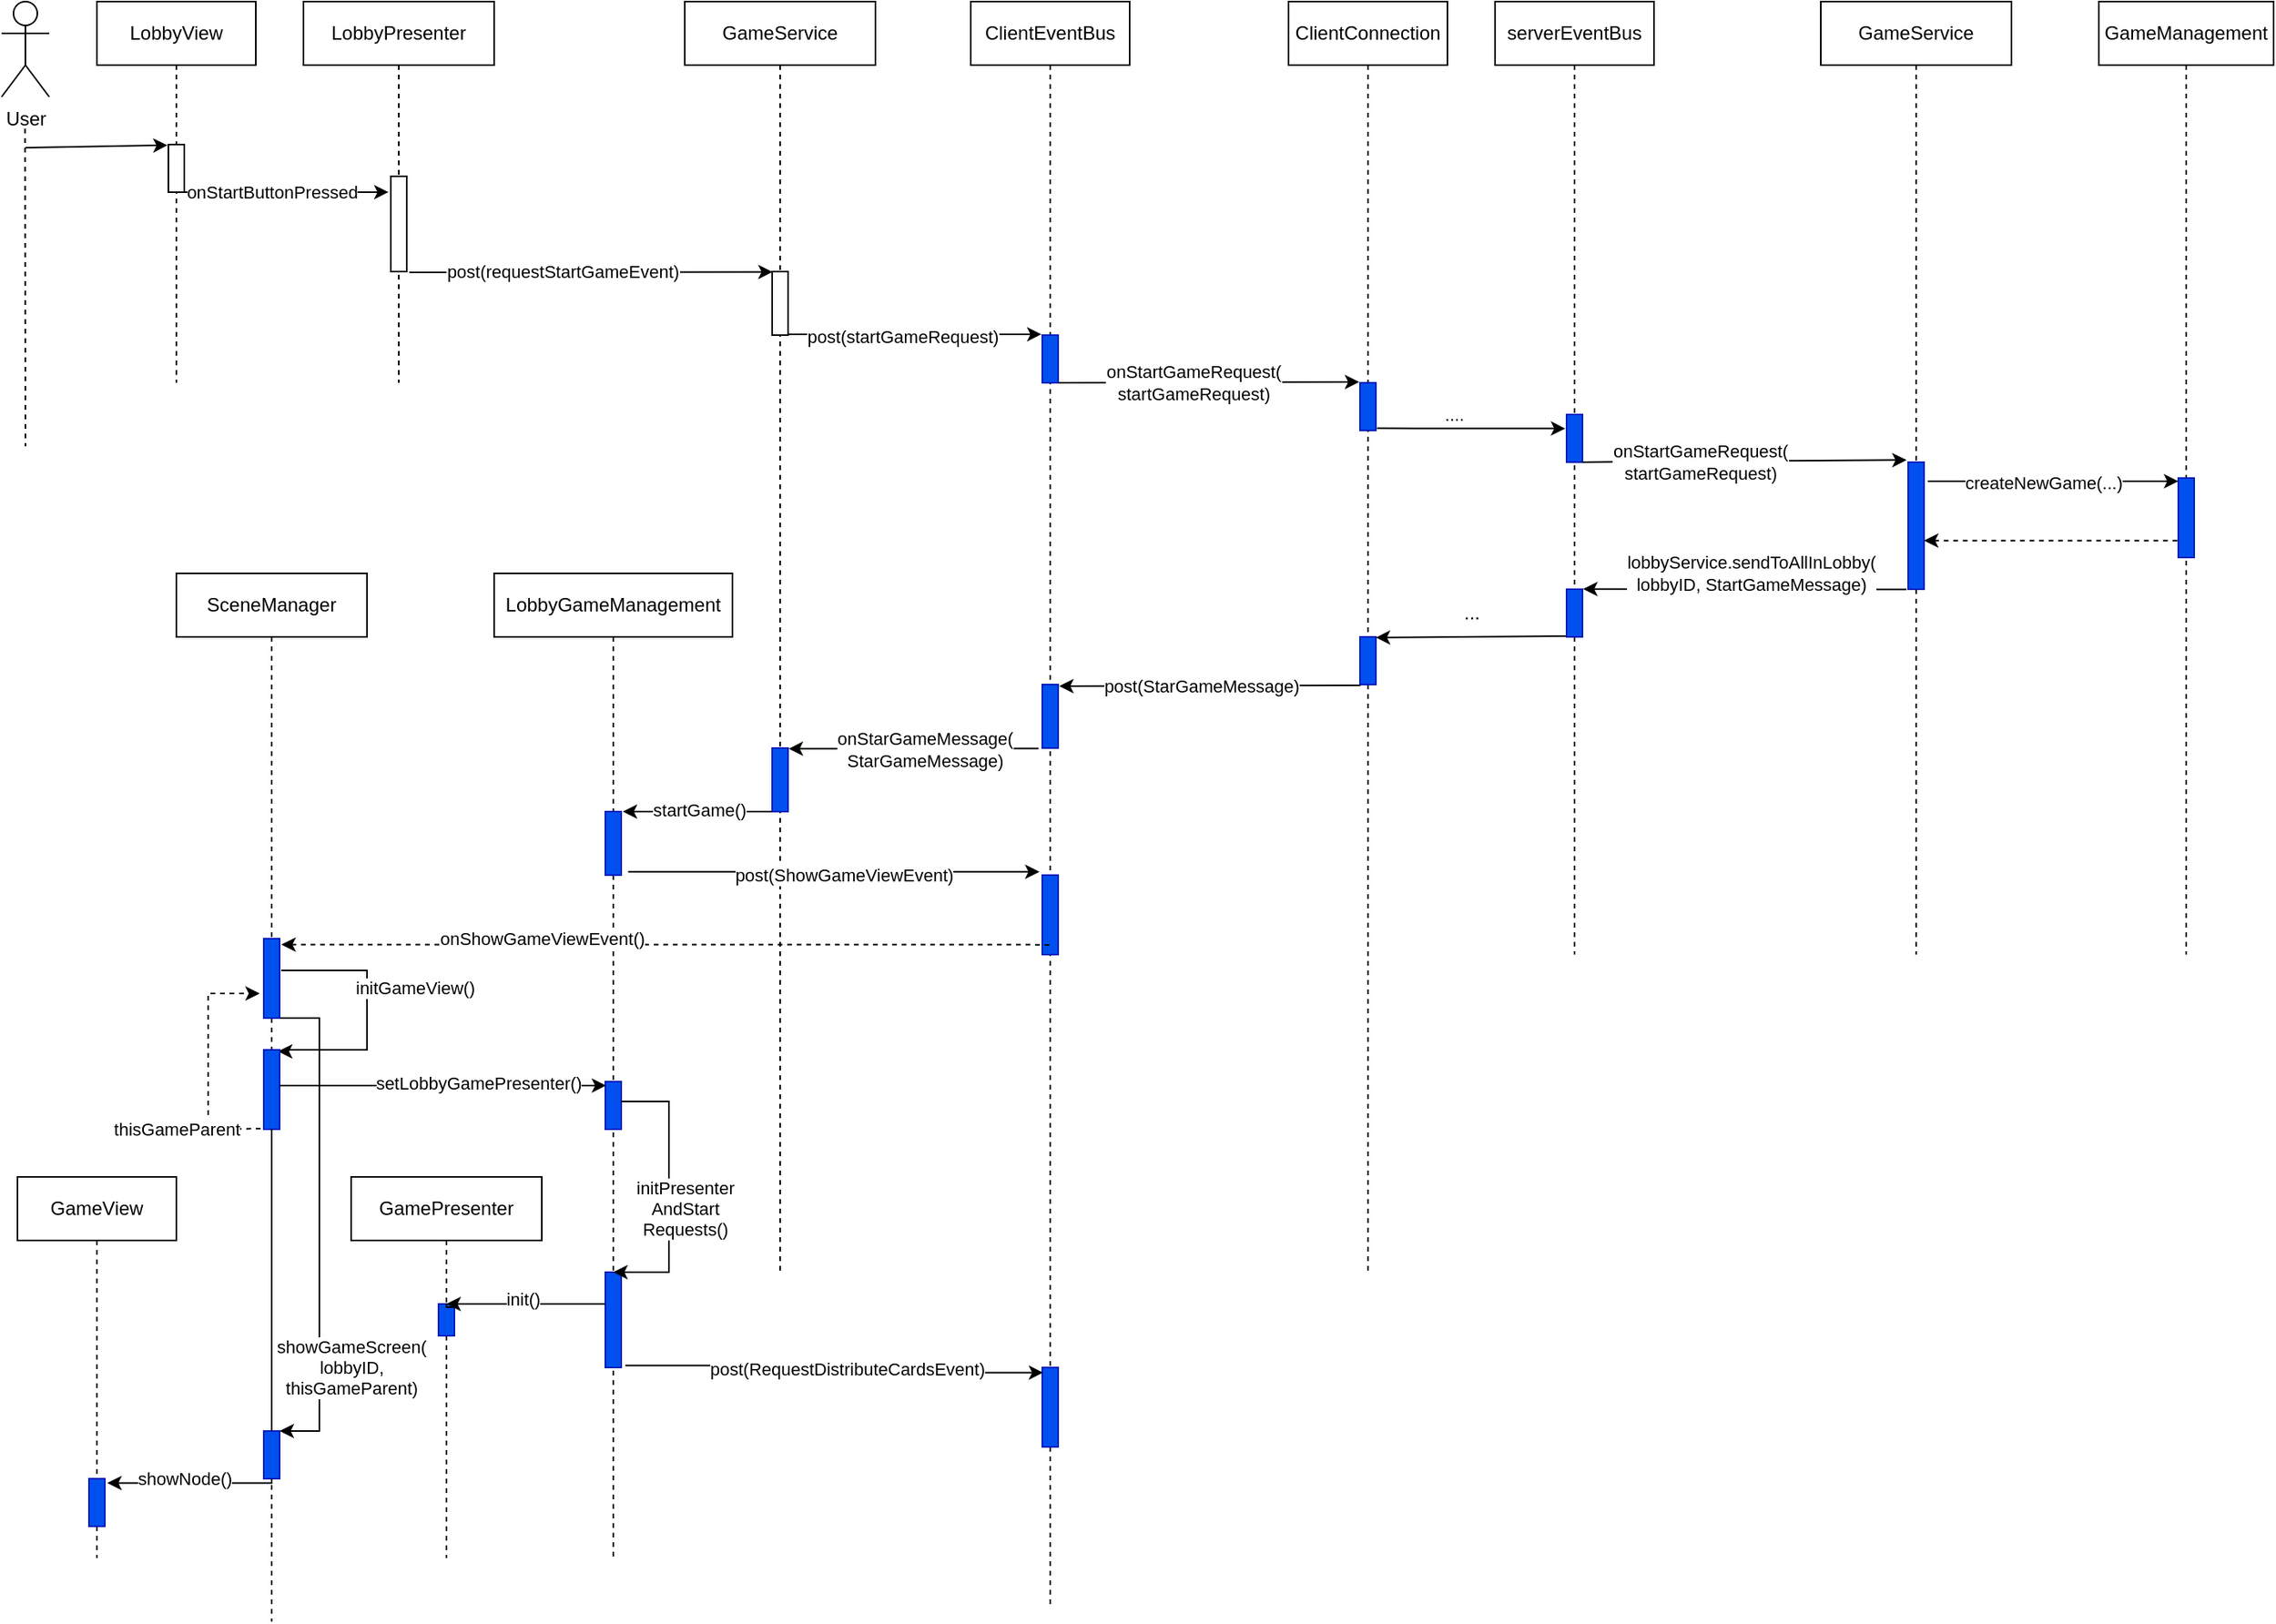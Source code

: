 <mxfile version="20.5.3" type="embed"><diagram id="Cefqmx0Oj_4-pc0AHTQd" name="Page-1"><mxGraphModel dx="610" dy="483" grid="1" gridSize="10" guides="1" tooltips="1" connect="1" arrows="1" fold="1" page="1" pageScale="1" pageWidth="850" pageHeight="1100" background="none" math="0" shadow="0"><root><mxCell id="0"/><mxCell id="1" parent="0"/><mxCell id="2" value="LobbyPresenter" style="shape=umlLifeline;perimeter=lifelinePerimeter;whiteSpace=wrap;html=1;container=1;collapsible=0;recursiveResize=0;outlineConnect=0;rounded=0;" parent="1" vertex="1"><mxGeometry x="200" y="80" width="120" height="240" as="geometry"/></mxCell><mxCell id="3" value="" style="html=1;points=[];perimeter=orthogonalPerimeter;rounded=0;" parent="2" vertex="1"><mxGeometry x="55" y="110" width="10" height="60" as="geometry"/></mxCell><mxCell id="4" value="LobbyView" style="shape=umlLifeline;perimeter=lifelinePerimeter;whiteSpace=wrap;html=1;container=1;collapsible=0;recursiveResize=0;outlineConnect=0;rounded=0;" parent="1" vertex="1"><mxGeometry x="70" y="80" width="100" height="240" as="geometry"/></mxCell><mxCell id="5" value="" style="html=1;points=[];perimeter=orthogonalPerimeter;rounded=0;" parent="4" vertex="1"><mxGeometry x="45" y="90" width="10" height="30" as="geometry"/></mxCell><mxCell id="6" value="ClientConnection" style="shape=umlLifeline;perimeter=lifelinePerimeter;whiteSpace=wrap;html=1;container=1;collapsible=0;recursiveResize=0;outlineConnect=0;rounded=0;" parent="1" vertex="1"><mxGeometry x="820" y="80" width="100" height="800" as="geometry"/></mxCell><mxCell id="50" value="" style="html=1;points=[];perimeter=orthogonalPerimeter;fillColor=#0050ef;fontColor=#ffffff;strokeColor=#001DBC;rounded=0;" parent="6" vertex="1"><mxGeometry x="45" y="240" width="10" height="30" as="geometry"/></mxCell><mxCell id="86" value="" style="html=1;points=[];perimeter=orthogonalPerimeter;fillColor=#0050ef;fontColor=#ffffff;strokeColor=#001DBC;rounded=0;" parent="6" vertex="1"><mxGeometry x="45" y="400" width="10" height="30" as="geometry"/></mxCell><mxCell id="8" value="ClientEventBus" style="shape=umlLifeline;perimeter=lifelinePerimeter;whiteSpace=wrap;html=1;container=1;collapsible=0;recursiveResize=0;outlineConnect=0;rounded=0;" parent="1" vertex="1"><mxGeometry x="620" y="80" width="100" height="1010" as="geometry"/></mxCell><mxCell id="9" value="" style="html=1;points=[];perimeter=orthogonalPerimeter;fillColor=#0050ef;fontColor=#ffffff;strokeColor=#001DBC;rounded=0;" parent="8" vertex="1"><mxGeometry x="45" y="210" width="10" height="30" as="geometry"/></mxCell><mxCell id="89" value="" style="html=1;points=[];perimeter=orthogonalPerimeter;fillColor=#0050ef;fontColor=#ffffff;strokeColor=#001DBC;rounded=0;" parent="8" vertex="1"><mxGeometry x="45" y="430" width="10" height="40" as="geometry"/></mxCell><mxCell id="125" value="" style="html=1;points=[];perimeter=orthogonalPerimeter;fillColor=#0050ef;fontColor=#ffffff;strokeColor=#001DBC;rounded=0;" vertex="1" parent="8"><mxGeometry x="45" y="550" width="10" height="50" as="geometry"/></mxCell><mxCell id="158" value="" style="html=1;points=[];perimeter=orthogonalPerimeter;fillColor=#0050ef;fontColor=#ffffff;strokeColor=#001DBC;rounded=0;" vertex="1" parent="8"><mxGeometry x="45" y="860" width="10" height="50" as="geometry"/></mxCell><mxCell id="14" value="&lt;span&gt;GameService&lt;/span&gt;" style="shape=umlLifeline;perimeter=lifelinePerimeter;whiteSpace=wrap;html=1;container=1;collapsible=0;recursiveResize=0;outlineConnect=0;rounded=0;" parent="1" vertex="1"><mxGeometry x="1155" y="80" width="120" height="600" as="geometry"/></mxCell><mxCell id="66" value="" style="html=1;points=[];perimeter=orthogonalPerimeter;fillColor=#0050ef;fontColor=#ffffff;strokeColor=#001DBC;rounded=0;" parent="14" vertex="1"><mxGeometry x="55" y="290" width="10" height="80" as="geometry"/></mxCell><mxCell id="16" value="serverEventBus" style="shape=umlLifeline;perimeter=lifelinePerimeter;whiteSpace=wrap;html=1;container=1;collapsible=0;recursiveResize=0;outlineConnect=0;rounded=0;" parent="1" vertex="1"><mxGeometry x="950" y="80" width="100" height="600" as="geometry"/></mxCell><mxCell id="63" value="" style="html=1;points=[];perimeter=orthogonalPerimeter;fillColor=#0050ef;fontColor=#ffffff;strokeColor=#001DBC;rounded=0;" parent="16" vertex="1"><mxGeometry x="45" y="260" width="10" height="30" as="geometry"/></mxCell><mxCell id="80" value="" style="html=1;points=[];perimeter=orthogonalPerimeter;fillColor=#0050ef;fontColor=#ffffff;strokeColor=#001DBC;rounded=0;" parent="16" vertex="1"><mxGeometry x="45" y="370" width="10" height="30" as="geometry"/></mxCell><mxCell id="38" value="" style="edgeStyle=none;html=1;dashed=1;endArrow=none;endFill=0;rounded=0;" parent="1" edge="1"><mxGeometry relative="1" as="geometry"><mxPoint x="24.76" y="160" as="sourcePoint"/><mxPoint x="25" y="360" as="targetPoint"/></mxGeometry></mxCell><mxCell id="39" style="edgeStyle=none;html=1;endArrow=classic;endFill=1;entryX=-0.052;entryY=0.015;entryDx=0;entryDy=0;entryPerimeter=0;rounded=0;" parent="1" target="5" edge="1"><mxGeometry relative="1" as="geometry"><mxPoint x="25" y="172" as="sourcePoint"/></mxGeometry></mxCell><mxCell id="19" value="User" style="shape=umlActor;verticalLabelPosition=bottom;verticalAlign=top;html=1;rounded=0;" parent="1" vertex="1"><mxGeometry x="10" y="80" width="30" height="60" as="geometry"/></mxCell><mxCell id="41" style="edgeStyle=none;html=1;endArrow=classic;endFill=1;entryX=-0.148;entryY=0.166;entryDx=0;entryDy=0;entryPerimeter=0;rounded=0;" parent="1" source="5" target="3" edge="1"><mxGeometry relative="1" as="geometry"><mxPoint x="120" y="190" as="sourcePoint"/><mxPoint x="280" y="190" as="targetPoint"/></mxGeometry></mxCell><mxCell id="42" value="onStartButtonPressed" style="edgeLabel;html=1;align=center;verticalAlign=middle;resizable=0;points=[];rounded=0;" parent="41" vertex="1" connectable="0"><mxGeometry x="-0.387" y="-2" relative="1" as="geometry"><mxPoint x="15" y="-2" as="offset"/></mxGeometry></mxCell><mxCell id="51" style="edgeStyle=none;html=1;endArrow=classic;endFill=1;entryX=-0.052;entryY=-0.017;entryDx=0;entryDy=0;entryPerimeter=0;exitX=1.019;exitY=0.998;exitDx=0;exitDy=0;exitPerimeter=0;rounded=0;" parent="1" source="9" target="50" edge="1"><mxGeometry relative="1" as="geometry"><mxPoint x="759.47" y="320.03" as="sourcePoint"/><mxPoint x="499.47" y="320.51" as="targetPoint"/></mxGeometry></mxCell><mxCell id="52" value="onStartGameRequest(&lt;br&gt;startGameRequest)" style="edgeLabel;html=1;align=center;verticalAlign=middle;resizable=0;points=[];rounded=0;" parent="51" vertex="1" connectable="0"><mxGeometry x="-0.387" y="-2" relative="1" as="geometry"><mxPoint x="27" y="-2" as="offset"/></mxGeometry></mxCell><mxCell id="67" style="edgeStyle=none;html=1;endArrow=classic;endFill=1;exitX=0.995;exitY=0.998;exitDx=0;exitDy=0;exitPerimeter=0;entryX=-0.1;entryY=-0.017;entryDx=0;entryDy=0;entryPerimeter=0;rounded=0;" parent="1" source="63" target="66" edge="1"><mxGeometry relative="1" as="geometry"><mxPoint x="1432.56" y="510" as="sourcePoint"/><mxPoint x="1717.61" y="509.56" as="targetPoint"/></mxGeometry></mxCell><mxCell id="68" value="onStartGameRequest(&lt;br&gt;startGameRequest)" style="edgeLabel;html=1;align=center;verticalAlign=middle;resizable=0;points=[];rounded=0;" parent="67" vertex="1" connectable="0"><mxGeometry x="-0.387" y="-2" relative="1" as="geometry"><mxPoint x="11" y="-2" as="offset"/></mxGeometry></mxCell><mxCell id="69" value="GameManagement" style="shape=umlLifeline;perimeter=lifelinePerimeter;whiteSpace=wrap;html=1;container=1;collapsible=0;recursiveResize=0;outlineConnect=0;rounded=0;" parent="1" vertex="1"><mxGeometry x="1330" y="80" width="110" height="600" as="geometry"/></mxCell><mxCell id="70" value="" style="html=1;points=[];perimeter=orthogonalPerimeter;fillColor=#0050ef;fontColor=#ffffff;strokeColor=#001DBC;rounded=0;" parent="69" vertex="1"><mxGeometry x="50" y="300" width="10" height="50" as="geometry"/></mxCell><mxCell id="71" style="edgeStyle=none;html=1;endArrow=classic;endFill=1;exitX=1.233;exitY=0.15;exitDx=0;exitDy=0;exitPerimeter=0;rounded=0;" parent="1" source="66" edge="1"><mxGeometry relative="1" as="geometry"><mxPoint x="1812.56" y="479" as="sourcePoint"/><mxPoint x="1380" y="382" as="targetPoint"/></mxGeometry></mxCell><mxCell id="72" value="createNewGame(...)" style="edgeLabel;html=1;align=center;verticalAlign=middle;resizable=0;points=[];rounded=0;" parent="71" vertex="1" connectable="0"><mxGeometry x="-0.387" y="-2" relative="1" as="geometry"><mxPoint x="24" y="-1" as="offset"/></mxGeometry></mxCell><mxCell id="81" style="edgeStyle=none;html=1;endArrow=classic;endFill=1;entryX=1.042;entryY=-0.004;entryDx=0;entryDy=0;entryPerimeter=0;exitX=-0.112;exitY=1.002;exitDx=0;exitDy=0;exitPerimeter=0;rounded=0;" parent="1" source="66" target="80" edge="1"><mxGeometry relative="1" as="geometry"><mxPoint x="1765.82" y="580.42" as="sourcePoint"/><mxPoint x="1607.56" y="580" as="targetPoint"/></mxGeometry></mxCell><mxCell id="82" value="lobbyService.sendToAllInLobby(&lt;br&gt;lobbyID, StartGameMessage)" style="edgeLabel;html=1;align=center;verticalAlign=middle;resizable=0;points=[];rounded=0;" parent="81" vertex="1" connectable="0"><mxGeometry x="-0.387" y="-2" relative="1" as="geometry"><mxPoint x="-36" y="-8" as="offset"/></mxGeometry></mxCell><mxCell id="87" style="edgeStyle=none;html=1;endArrow=classic;endFill=1;entryX=0.995;entryY=0.014;entryDx=0;entryDy=0;entryPerimeter=0;exitX=-0.042;exitY=0.984;exitDx=0;exitDy=0;exitPerimeter=0;rounded=0;" parent="1" target="86" edge="1" source="80"><mxGeometry relative="1" as="geometry"><mxPoint x="1062.57" y="649.52" as="sourcePoint"/><mxPoint x="924.974" y="640" as="targetPoint"/><Array as="points"/></mxGeometry></mxCell><mxCell id="48" style="edgeStyle=none;html=1;endArrow=classic;endFill=1;entryX=-0.052;entryY=-0.017;entryDx=0;entryDy=0;entryPerimeter=0;rounded=0;" parent="1" source="106" target="9" edge="1"><mxGeometry relative="1" as="geometry"><mxPoint x="624.18" y="289.52" as="sourcePoint"/><mxPoint x="739.18" y="300" as="targetPoint"/></mxGeometry></mxCell><mxCell id="49" value="post(startGameRequest)" style="edgeLabel;html=1;align=center;verticalAlign=middle;resizable=0;points=[];rounded=0;" parent="48" vertex="1" connectable="0"><mxGeometry x="-0.387" y="-2" relative="1" as="geometry"><mxPoint x="26" y="-1" as="offset"/></mxGeometry></mxCell><mxCell id="106" value="GameService" style="shape=umlLifeline;perimeter=lifelinePerimeter;whiteSpace=wrap;html=1;container=1;collapsible=0;recursiveResize=0;outlineConnect=0;rounded=0;" parent="1" vertex="1"><mxGeometry x="440" y="80" width="120" height="800" as="geometry"/></mxCell><mxCell id="107" value="" style="html=1;points=[];perimeter=orthogonalPerimeter;rounded=0;" parent="106" vertex="1"><mxGeometry x="55" y="170" width="10" height="40" as="geometry"/></mxCell><mxCell id="119" value="" style="html=1;points=[];perimeter=orthogonalPerimeter;fillColor=#0050ef;fontColor=#ffffff;strokeColor=#001DBC;rounded=0;" vertex="1" parent="106"><mxGeometry x="55" y="470" width="10" height="40" as="geometry"/></mxCell><mxCell id="108" style="edgeStyle=none;html=1;endArrow=classic;endFill=1;entryX=0.029;entryY=0.005;entryDx=0;entryDy=0;entryPerimeter=0;rounded=0;exitX=1.167;exitY=1.008;exitDx=0;exitDy=0;exitPerimeter=0;" parent="1" source="3" target="107" edge="1"><mxGeometry relative="1" as="geometry"><mxPoint x="294.999" y="290" as="sourcePoint"/><mxPoint x="439.55" y="290" as="targetPoint"/></mxGeometry></mxCell><mxCell id="109" value="post(requestStartGameEvent)" style="edgeLabel;html=1;align=center;verticalAlign=middle;resizable=0;points=[];rounded=0;" parent="108" vertex="1" connectable="0"><mxGeometry x="-0.387" y="-2" relative="1" as="geometry"><mxPoint x="26" y="-3" as="offset"/></mxGeometry></mxCell><mxCell id="114" style="edgeStyle=orthogonalEdgeStyle;rounded=0;orthogonalLoop=1;jettySize=auto;html=1;entryX=-0.083;entryY=0.294;entryDx=0;entryDy=0;entryPerimeter=0;exitX=1.075;exitY=0.956;exitDx=0;exitDy=0;exitPerimeter=0;" parent="1" source="50" target="63" edge="1"><mxGeometry relative="1" as="geometry"/></mxCell><mxCell id="115" value="...." style="edgeLabel;html=1;align=center;verticalAlign=middle;resizable=0;points=[];" parent="114" vertex="1" connectable="0"><mxGeometry x="-0.751" y="-1" relative="1" as="geometry"><mxPoint x="33" y="-10" as="offset"/></mxGeometry></mxCell><mxCell id="116" style="edgeStyle=none;html=1;endArrow=none;endFill=0;rounded=0;startArrow=classic;startFill=1;dashed=1;entryX=0;entryY=0.787;entryDx=0;entryDy=0;entryPerimeter=0;" edge="1" parent="1" source="66" target="70"><mxGeometry relative="1" as="geometry"><mxPoint x="1573.09" y="560.86" as="sourcePoint"/><mxPoint x="1640" y="450" as="targetPoint"/><Array as="points"/></mxGeometry></mxCell><mxCell id="118" value="..." style="text;html=1;align=center;verticalAlign=middle;resizable=0;points=[];autosize=1;strokeColor=none;fillColor=none;" vertex="1" parent="1"><mxGeometry x="920" y="450" width="30" height="30" as="geometry"/></mxCell><mxCell id="92" style="edgeStyle=none;html=1;endArrow=classic;endFill=1;exitX=-0.231;exitY=1.007;exitDx=0;exitDy=0;exitPerimeter=0;rounded=0;entryX=1.038;entryY=0.01;entryDx=0;entryDy=0;entryPerimeter=0;" parent="1" target="119" edge="1" source="89"><mxGeometry relative="1" as="geometry"><mxPoint x="665.0" y="710.06" as="sourcePoint"/><mxPoint x="545" y="711" as="targetPoint"/><Array as="points"/></mxGeometry></mxCell><mxCell id="93" value="onStarGameMessage(&lt;br&gt;StarGameMessage)" style="edgeLabel;html=1;align=center;verticalAlign=middle;resizable=0;points=[];rounded=0;" parent="92" vertex="1" connectable="0"><mxGeometry x="-0.387" y="-2" relative="1" as="geometry"><mxPoint x="-24" y="2" as="offset"/></mxGeometry></mxCell><mxCell id="90" style="edgeStyle=none;html=1;endArrow=classic;endFill=1;exitX=0.03;exitY=1.018;exitDx=0;exitDy=0;exitPerimeter=0;rounded=0;entryX=1.065;entryY=0.025;entryDx=0;entryDy=0;entryPerimeter=0;" parent="1" source="86" edge="1" target="89"><mxGeometry relative="1" as="geometry"><mxPoint x="875" y="681" as="sourcePoint"/><mxPoint x="675" y="681" as="targetPoint"/><Array as="points"/></mxGeometry></mxCell><mxCell id="91" value="post(StarGameMessage)" style="edgeLabel;html=1;align=center;verticalAlign=middle;resizable=0;points=[];rounded=0;" parent="90" vertex="1" connectable="0"><mxGeometry x="-0.387" y="-2" relative="1" as="geometry"><mxPoint x="-43" y="2" as="offset"/></mxGeometry></mxCell><mxCell id="120" value="LobbyGameManagement" style="shape=umlLifeline;perimeter=lifelinePerimeter;whiteSpace=wrap;html=1;container=1;collapsible=0;recursiveResize=0;outlineConnect=0;rounded=0;" vertex="1" parent="1"><mxGeometry x="320" y="440" width="150" height="620" as="geometry"/></mxCell><mxCell id="122" value="" style="html=1;points=[];perimeter=orthogonalPerimeter;fillColor=#0050ef;fontColor=#ffffff;strokeColor=#001DBC;rounded=0;" vertex="1" parent="120"><mxGeometry x="70" y="150" width="10" height="40" as="geometry"/></mxCell><mxCell id="123" style="edgeStyle=none;html=1;endArrow=classic;endFill=1;exitX=-0.231;exitY=1.007;exitDx=0;exitDy=0;exitPerimeter=0;rounded=0;" edge="1" parent="120"><mxGeometry relative="1" as="geometry"><mxPoint x="175.0" y="150.0" as="sourcePoint"/><mxPoint x="81" y="150" as="targetPoint"/><Array as="points"/></mxGeometry></mxCell><mxCell id="124" value="startGame()" style="edgeLabel;html=1;align=center;verticalAlign=middle;resizable=0;points=[];rounded=0;" vertex="1" connectable="0" parent="123"><mxGeometry x="-0.387" y="-2" relative="1" as="geometry"><mxPoint x="-17" y="1" as="offset"/></mxGeometry></mxCell><mxCell id="146" value="" style="html=1;points=[];perimeter=orthogonalPerimeter;fillColor=#0050ef;fontColor=#ffffff;strokeColor=#001DBC;rounded=0;" vertex="1" parent="120"><mxGeometry x="70" y="320" width="10" height="30" as="geometry"/></mxCell><mxCell id="150" value="" style="html=1;points=[];perimeter=orthogonalPerimeter;fillColor=#0050ef;fontColor=#ffffff;strokeColor=#001DBC;rounded=0;" vertex="1" parent="120"><mxGeometry x="70" y="440" width="10" height="60" as="geometry"/></mxCell><mxCell id="151" style="edgeStyle=orthogonalEdgeStyle;rounded=0;orthogonalLoop=1;jettySize=auto;html=1;startArrow=none;startFill=0;endArrow=classic;endFill=1;" edge="1" parent="120"><mxGeometry relative="1" as="geometry"><mxPoint x="80" y="332.47" as="sourcePoint"/><mxPoint x="75" y="440" as="targetPoint"/><Array as="points"><mxPoint x="110" y="332"/><mxPoint x="110" y="440"/></Array></mxGeometry></mxCell><mxCell id="152" value="initPresenter&lt;br&gt;AndStart&lt;br&gt;Requests()" style="edgeLabel;html=1;align=center;verticalAlign=middle;resizable=0;points=[];" vertex="1" connectable="0" parent="151"><mxGeometry x="-0.176" y="-2" relative="1" as="geometry"><mxPoint x="12" y="26" as="offset"/></mxGeometry></mxCell><mxCell id="126" style="edgeStyle=orthogonalEdgeStyle;rounded=0;orthogonalLoop=1;jettySize=auto;html=1;entryX=-0.175;entryY=-0.042;entryDx=0;entryDy=0;entryPerimeter=0;startArrow=none;startFill=0;endArrow=classic;endFill=1;exitX=1.435;exitY=0.947;exitDx=0;exitDy=0;exitPerimeter=0;" edge="1" parent="1" source="122" target="125"><mxGeometry relative="1" as="geometry"/></mxCell><mxCell id="127" value="post(ShowGameViewEvent)" style="edgeLabel;html=1;align=center;verticalAlign=middle;resizable=0;points=[];" vertex="1" connectable="0" parent="126"><mxGeometry x="-0.11" relative="1" as="geometry"><mxPoint x="20" y="2" as="offset"/></mxGeometry></mxCell><mxCell id="128" value="SceneManager" style="shape=umlLifeline;perimeter=lifelinePerimeter;whiteSpace=wrap;html=1;container=1;collapsible=0;recursiveResize=0;outlineConnect=0;rounded=0;" vertex="1" parent="1"><mxGeometry x="120" y="440" width="120" height="660" as="geometry"/></mxCell><mxCell id="138" style="edgeStyle=orthogonalEdgeStyle;rounded=0;orthogonalLoop=1;jettySize=auto;html=1;entryX=0.9;entryY=0.02;entryDx=0;entryDy=0;entryPerimeter=0;startArrow=none;startFill=0;endArrow=classic;endFill=1;" edge="1" parent="128" target="136"><mxGeometry relative="1" as="geometry"><mxPoint x="66" y="250" as="sourcePoint"/><Array as="points"><mxPoint x="120" y="250"/><mxPoint x="120" y="300"/><mxPoint x="70" y="300"/></Array></mxGeometry></mxCell><mxCell id="142" value="initGameView()" style="edgeLabel;html=1;align=center;verticalAlign=middle;resizable=0;points=[];" vertex="1" connectable="0" parent="138"><mxGeometry x="-0.19" relative="1" as="geometry"><mxPoint x="30" as="offset"/></mxGeometry></mxCell><mxCell id="139" style="edgeStyle=orthogonalEdgeStyle;rounded=0;orthogonalLoop=1;jettySize=auto;html=1;startArrow=none;startFill=0;endArrow=classic;endFill=1;" edge="1" parent="128" source="130" target="137"><mxGeometry relative="1" as="geometry"><mxPoint x="60" y="540" as="targetPoint"/><Array as="points"><mxPoint x="90" y="280"/><mxPoint x="90" y="540"/></Array></mxGeometry></mxCell><mxCell id="145" value="showGameScreen(&lt;br&gt;lobbyID,&lt;br&gt;thisGameParent)" style="edgeLabel;html=1;align=center;verticalAlign=middle;resizable=0;points=[];" vertex="1" connectable="0" parent="139"><mxGeometry x="0.798" y="-1" relative="1" as="geometry"><mxPoint x="21" y="-34" as="offset"/></mxGeometry></mxCell><mxCell id="130" value="" style="html=1;points=[];perimeter=orthogonalPerimeter;fillColor=#0050ef;fontColor=#ffffff;strokeColor=#001DBC;rounded=0;" vertex="1" parent="128"><mxGeometry x="55" y="230" width="10" height="50" as="geometry"/></mxCell><mxCell id="141" style="edgeStyle=orthogonalEdgeStyle;rounded=0;orthogonalLoop=1;jettySize=auto;html=1;startArrow=none;startFill=0;endArrow=classic;endFill=1;exitX=0;exitY=0.99;exitDx=0;exitDy=0;exitPerimeter=0;entryX=-0.25;entryY=0.69;entryDx=0;entryDy=0;entryPerimeter=0;dashed=1;" edge="1" parent="128" source="136" target="130"><mxGeometry relative="1" as="geometry"><Array as="points"><mxPoint x="60" y="350"/><mxPoint x="20" y="350"/><mxPoint x="20" y="265"/></Array></mxGeometry></mxCell><mxCell id="161" value="thisGameParent" style="edgeLabel;html=1;align=center;verticalAlign=middle;resizable=0;points=[];" vertex="1" connectable="0" parent="141"><mxGeometry x="0.231" y="1" relative="1" as="geometry"><mxPoint x="-19" y="55" as="offset"/></mxGeometry></mxCell><mxCell id="136" value="" style="html=1;points=[];perimeter=orthogonalPerimeter;fillColor=#0050ef;fontColor=#ffffff;strokeColor=#001DBC;rounded=0;" vertex="1" parent="128"><mxGeometry x="55" y="300" width="10" height="50" as="geometry"/></mxCell><mxCell id="137" value="" style="html=1;points=[];perimeter=orthogonalPerimeter;fillColor=#0050ef;fontColor=#ffffff;strokeColor=#001DBC;rounded=0;" vertex="1" parent="128"><mxGeometry x="55" y="540" width="10" height="30" as="geometry"/></mxCell><mxCell id="147" value="" style="edgeStyle=orthogonalEdgeStyle;rounded=0;orthogonalLoop=1;jettySize=auto;html=1;startArrow=none;startFill=0;endArrow=none;endFill=1;" edge="1" parent="128" source="136" target="137"><mxGeometry relative="1" as="geometry"><mxPoint x="180" y="740" as="sourcePoint"/><mxPoint x="180" y="930" as="targetPoint"/></mxGeometry></mxCell><mxCell id="132" style="edgeStyle=orthogonalEdgeStyle;rounded=0;orthogonalLoop=1;jettySize=auto;html=1;startArrow=classic;startFill=1;endArrow=none;endFill=0;exitX=1.109;exitY=0.074;exitDx=0;exitDy=0;exitPerimeter=0;dashed=1;" edge="1" parent="1" source="130"><mxGeometry relative="1" as="geometry"><mxPoint x="360.0" y="719.13" as="sourcePoint"/><mxPoint x="670" y="674" as="targetPoint"/><Array as="points"><mxPoint x="650" y="674"/><mxPoint x="668" y="674"/></Array></mxGeometry></mxCell><mxCell id="135" value="onShowGameViewEvent()" style="edgeLabel;html=1;align=center;verticalAlign=middle;resizable=0;points=[];" vertex="1" connectable="0" parent="132"><mxGeometry x="0.206" y="3" relative="1" as="geometry"><mxPoint x="-128" y="-1" as="offset"/></mxGeometry></mxCell><mxCell id="148" style="edgeStyle=orthogonalEdgeStyle;rounded=0;orthogonalLoop=1;jettySize=auto;html=1;entryX=0.05;entryY=0.083;entryDx=0;entryDy=0;entryPerimeter=0;startArrow=none;startFill=0;endArrow=classic;endFill=1;" edge="1" parent="1" source="136" target="146"><mxGeometry relative="1" as="geometry"><Array as="points"><mxPoint x="370" y="762"/></Array></mxGeometry></mxCell><mxCell id="149" value="setLobbyGamePresenter()" style="edgeLabel;html=1;align=center;verticalAlign=middle;resizable=0;points=[];" vertex="1" connectable="0" parent="148"><mxGeometry x="0.059" relative="1" as="geometry"><mxPoint x="16" y="-2" as="offset"/></mxGeometry></mxCell><mxCell id="153" value="GamePresenter" style="shape=umlLifeline;perimeter=lifelinePerimeter;whiteSpace=wrap;html=1;container=1;collapsible=0;recursiveResize=0;outlineConnect=0;rounded=0;" vertex="1" parent="1"><mxGeometry x="230" y="820" width="120" height="240" as="geometry"/></mxCell><mxCell id="155" value="" style="html=1;points=[];perimeter=orthogonalPerimeter;fillColor=#0050ef;fontColor=#ffffff;strokeColor=#001DBC;rounded=0;" vertex="1" parent="153"><mxGeometry x="55" y="80" width="10" height="20" as="geometry"/></mxCell><mxCell id="156" style="edgeStyle=orthogonalEdgeStyle;rounded=0;orthogonalLoop=1;jettySize=auto;html=1;startArrow=none;startFill=0;endArrow=classic;endFill=1;" edge="1" parent="1" source="150"><mxGeometry relative="1" as="geometry"><mxPoint x="290" y="900" as="targetPoint"/><Array as="points"><mxPoint x="290" y="900"/><mxPoint x="290" y="902"/><mxPoint x="294" y="902"/></Array></mxGeometry></mxCell><mxCell id="157" value="init()" style="edgeLabel;html=1;align=center;verticalAlign=middle;resizable=0;points=[];" vertex="1" connectable="0" parent="156"><mxGeometry x="0.168" y="-3" relative="1" as="geometry"><mxPoint x="13" as="offset"/></mxGeometry></mxCell><mxCell id="159" style="edgeStyle=orthogonalEdgeStyle;rounded=0;orthogonalLoop=1;jettySize=auto;html=1;entryX=0.056;entryY=0.064;entryDx=0;entryDy=0;entryPerimeter=0;startArrow=none;startFill=0;endArrow=classic;endFill=1;exitX=1.259;exitY=0.979;exitDx=0;exitDy=0;exitPerimeter=0;" edge="1" parent="1" source="150" target="158"><mxGeometry relative="1" as="geometry"><mxPoint x="400.0" y="990.0" as="sourcePoint"/><mxPoint x="738.9" y="990.02" as="targetPoint"/></mxGeometry></mxCell><mxCell id="160" value="post(RequestDistributeCardsEvent)" style="edgeLabel;html=1;align=center;verticalAlign=middle;resizable=0;points=[];" vertex="1" connectable="0" parent="159"><mxGeometry x="-0.11" relative="1" as="geometry"><mxPoint x="20" y="2" as="offset"/></mxGeometry></mxCell><mxCell id="162" value="GameView" style="shape=umlLifeline;perimeter=lifelinePerimeter;whiteSpace=wrap;html=1;container=1;collapsible=0;recursiveResize=0;outlineConnect=0;rounded=0;" vertex="1" parent="1"><mxGeometry x="20" y="820" width="100" height="240" as="geometry"/></mxCell><mxCell id="164" value="" style="html=1;points=[];perimeter=orthogonalPerimeter;fillColor=#0050ef;fontColor=#ffffff;strokeColor=#001DBC;rounded=0;" vertex="1" parent="162"><mxGeometry x="45" y="190" width="10" height="30" as="geometry"/></mxCell><mxCell id="165" style="edgeStyle=orthogonalEdgeStyle;rounded=0;orthogonalLoop=1;jettySize=auto;html=1;entryX=1.152;entryY=0.09;entryDx=0;entryDy=0;entryPerimeter=0;startArrow=none;startFill=0;endArrow=classic;endFill=1;" edge="1" parent="1" source="137" target="164"><mxGeometry relative="1" as="geometry"><Array as="points"><mxPoint x="180" y="1013"/></Array></mxGeometry></mxCell><mxCell id="166" value="showNode()" style="edgeLabel;html=1;align=center;verticalAlign=middle;resizable=0;points=[];" vertex="1" connectable="0" parent="165"><mxGeometry x="0.235" y="-2" relative="1" as="geometry"><mxPoint x="8" y="-1" as="offset"/></mxGeometry></mxCell></root></mxGraphModel></diagram></mxfile>